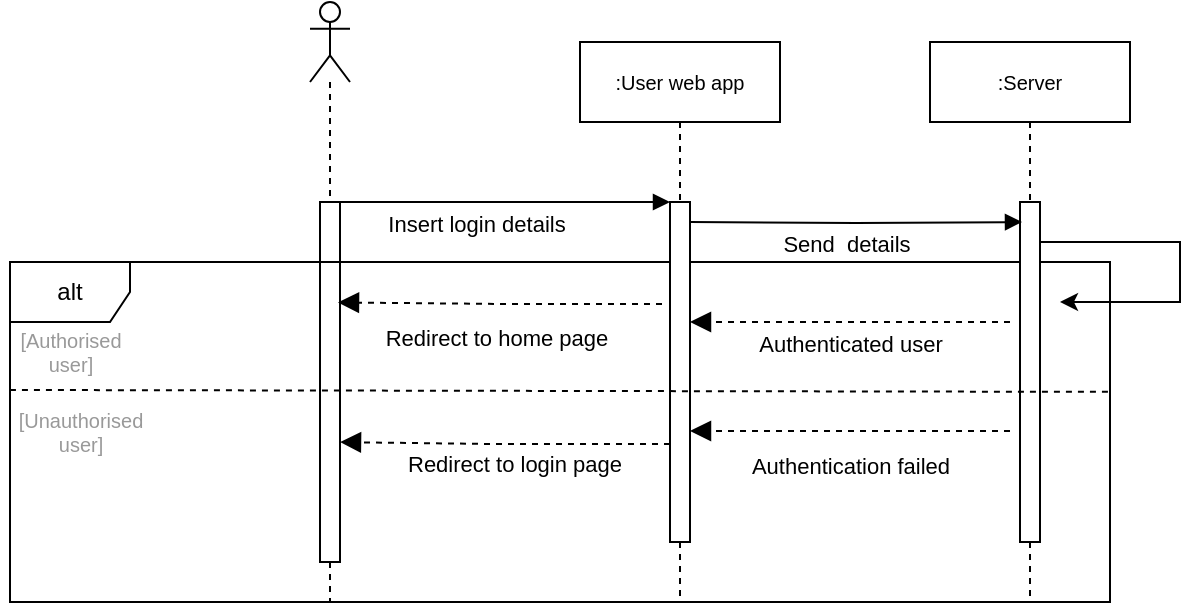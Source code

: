<mxfile version="15.8.4" type="device"><diagram id="gQAoO4DOFcnL_SvJowrb" name="Page-1"><mxGraphModel dx="946" dy="617" grid="1" gridSize="10" guides="1" tooltips="1" connect="1" arrows="1" fold="1" page="1" pageScale="1" pageWidth="1700" pageHeight="1100" math="0" shadow="0"><root><mxCell id="0"/><mxCell id="1" parent="0"/><mxCell id="Ow2IyfYOjTK5NNdqizef-1" value="" style="shape=umlLifeline;participant=umlActor;perimeter=lifelinePerimeter;whiteSpace=wrap;html=1;container=1;collapsible=0;recursiveResize=0;verticalAlign=top;spacingTop=36;outlineConnect=0;" parent="1" vertex="1"><mxGeometry x="430" y="180" width="20" height="300" as="geometry"/></mxCell><mxCell id="Ow2IyfYOjTK5NNdqizef-2" value="" style="html=1;points=[];perimeter=orthogonalPerimeter;" parent="Ow2IyfYOjTK5NNdqizef-1" vertex="1"><mxGeometry x="5" y="100" width="10" height="180" as="geometry"/></mxCell><mxCell id="Ow2IyfYOjTK5NNdqizef-4" value="Insert login details" style="html=1;verticalAlign=bottom;endArrow=block;rounded=0;edgeStyle=orthogonalEdgeStyle;" parent="1" edge="1"><mxGeometry x="-0.143" y="-20" width="80" relative="1" as="geometry"><mxPoint x="440" y="280" as="sourcePoint"/><mxPoint x="610" y="280" as="targetPoint"/><mxPoint as="offset"/></mxGeometry></mxCell><mxCell id="Ow2IyfYOjTK5NNdqizef-5" value="alt" style="shape=umlFrame;whiteSpace=wrap;html=1;" parent="1" vertex="1"><mxGeometry x="280" y="310" width="550" height="170" as="geometry"/></mxCell><mxCell id="Ow2IyfYOjTK5NNdqizef-7" value="" style="html=1;points=[];perimeter=orthogonalPerimeter;" parent="1" vertex="1"><mxGeometry x="610" y="280" width="10" height="170" as="geometry"/></mxCell><mxCell id="Ow2IyfYOjTK5NNdqizef-10" value="Redirect to home page" style="html=1;verticalAlign=bottom;endArrow=block;dashed=1;endSize=8;rounded=0;edgeStyle=orthogonalEdgeStyle;entryX=0.9;entryY=0.279;entryDx=0;entryDy=0;entryPerimeter=0;exitX=-0.4;exitY=0.3;exitDx=0;exitDy=0;exitPerimeter=0;strokeWidth=1;endFill=1;" parent="1" source="Ow2IyfYOjTK5NNdqizef-7" target="Ow2IyfYOjTK5NNdqizef-2" edge="1"><mxGeometry x="0.031" y="26" relative="1" as="geometry"><mxPoint x="590" y="320" as="sourcePoint"/><mxPoint x="510" y="320" as="targetPoint"/><mxPoint y="1" as="offset"/></mxGeometry></mxCell><mxCell id="Ow2IyfYOjTK5NNdqizef-11" value="Redirect to login page" style="html=1;verticalAlign=bottom;endArrow=block;dashed=1;endSize=8;rounded=0;edgeStyle=orthogonalEdgeStyle;exitX=0;exitY=0.712;exitDx=0;exitDy=0;exitPerimeter=0;entryX=1;entryY=0.667;entryDx=0;entryDy=0;entryPerimeter=0;endFill=1;" parent="1" source="Ow2IyfYOjTK5NNdqizef-7" target="Ow2IyfYOjTK5NNdqizef-2" edge="1"><mxGeometry x="-0.053" y="19" relative="1" as="geometry"><mxPoint x="602" y="400.78" as="sourcePoint"/><mxPoint x="450" y="400" as="targetPoint"/><mxPoint as="offset"/><Array as="points"><mxPoint x="521" y="401"/></Array></mxGeometry></mxCell><mxCell id="Ow2IyfYOjTK5NNdqizef-20" value="&lt;font color=&quot;#000000&quot;&gt;:User web app&lt;/font&gt;" style="shape=umlLifeline;perimeter=lifelinePerimeter;whiteSpace=wrap;html=1;container=1;collapsible=0;recursiveResize=0;outlineConnect=0;fontSize=10;fontColor=#999999;" parent="1" vertex="1"><mxGeometry x="565" y="200" width="100" height="280" as="geometry"/></mxCell><mxCell id="Ow2IyfYOjTK5NNdqizef-21" value="" style="html=1;points=[];perimeter=orthogonalPerimeter;fontSize=10;fontColor=#000000;" parent="Ow2IyfYOjTK5NNdqizef-20" vertex="1"><mxGeometry x="45" y="80" width="10" height="170" as="geometry"/></mxCell><mxCell id="Ow2IyfYOjTK5NNdqizef-15" value="[Authorised&lt;br&gt;user]" style="text;html=1;align=center;verticalAlign=middle;resizable=0;points=[];autosize=1;fontColor=#999999;fontSize=10;" parent="1" vertex="1"><mxGeometry x="275" y="340" width="70" height="30" as="geometry"/></mxCell><mxCell id="Ow2IyfYOjTK5NNdqizef-19" value="[Unauthorised&lt;br&gt;user]" style="text;html=1;align=center;verticalAlign=middle;resizable=0;points=[];autosize=1;fontColor=#999999;fontSize=10;" parent="1" vertex="1"><mxGeometry x="275" y="380" width="80" height="30" as="geometry"/></mxCell><mxCell id="Ow2IyfYOjTK5NNdqizef-22" value=":Server" style="shape=umlLifeline;perimeter=lifelinePerimeter;whiteSpace=wrap;html=1;container=1;collapsible=0;recursiveResize=0;outlineConnect=0;fontSize=10;fontColor=#000000;" parent="1" vertex="1"><mxGeometry x="740" y="200" width="100" height="280" as="geometry"/></mxCell><mxCell id="Ow2IyfYOjTK5NNdqizef-23" value="" style="html=1;points=[];perimeter=orthogonalPerimeter;fontSize=10;fontColor=#000000;" parent="Ow2IyfYOjTK5NNdqizef-22" vertex="1"><mxGeometry x="45" y="80" width="10" height="170" as="geometry"/></mxCell><mxCell id="Ow2IyfYOjTK5NNdqizef-34" value="" style="endArrow=classic;html=1;rounded=0;fontSize=10;fontColor=#000000;strokeWidth=1;edgeStyle=orthogonalEdgeStyle;" parent="Ow2IyfYOjTK5NNdqizef-22" edge="1"><mxGeometry width="50" height="50" relative="1" as="geometry"><mxPoint x="55" y="100" as="sourcePoint"/><mxPoint x="65" y="130" as="targetPoint"/><Array as="points"><mxPoint x="125" y="130"/></Array></mxGeometry></mxCell><mxCell id="Ow2IyfYOjTK5NNdqizef-24" value="Send&amp;nbsp; details" style="html=1;verticalAlign=bottom;endArrow=block;rounded=0;edgeStyle=orthogonalEdgeStyle;entryX=0.1;entryY=0.059;entryDx=0;entryDy=0;entryPerimeter=0;" parent="1" target="Ow2IyfYOjTK5NNdqizef-23" edge="1"><mxGeometry x="-0.059" y="-20" width="80" relative="1" as="geometry"><mxPoint x="620" y="290" as="sourcePoint"/><mxPoint x="780" y="290" as="targetPoint"/><mxPoint as="offset"/></mxGeometry></mxCell><mxCell id="Ow2IyfYOjTK5NNdqizef-26" value="Authenticated user" style="html=1;verticalAlign=bottom;endArrow=block;dashed=1;endSize=8;rounded=0;edgeStyle=orthogonalEdgeStyle;strokeWidth=1;endFill=1;" parent="1" edge="1"><mxGeometry y="20" relative="1" as="geometry"><mxPoint x="780" y="340" as="sourcePoint"/><mxPoint x="620" y="340" as="targetPoint"/><mxPoint as="offset"/><Array as="points"/></mxGeometry></mxCell><mxCell id="Ow2IyfYOjTK5NNdqizef-27" value="Authentication failed" style="html=1;verticalAlign=bottom;endArrow=block;dashed=1;endSize=8;rounded=0;edgeStyle=orthogonalEdgeStyle;strokeWidth=1;endFill=1;" parent="1" edge="1"><mxGeometry y="26" relative="1" as="geometry"><mxPoint x="780" y="394.5" as="sourcePoint"/><mxPoint x="620" y="394.5" as="targetPoint"/><mxPoint as="offset"/><Array as="points"/></mxGeometry></mxCell><mxCell id="3bNZA8laaB8NVTB8qwrw-2" value="" style="endArrow=none;dashed=1;html=1;rounded=0;entryX=1.002;entryY=0.382;entryDx=0;entryDy=0;entryPerimeter=0;exitX=0.071;exitY=1.133;exitDx=0;exitDy=0;exitPerimeter=0;" edge="1" parent="1" source="Ow2IyfYOjTK5NNdqizef-15" target="Ow2IyfYOjTK5NNdqizef-5"><mxGeometry width="50" height="50" relative="1" as="geometry"><mxPoint x="650" y="430" as="sourcePoint"/><mxPoint x="700" y="380" as="targetPoint"/></mxGeometry></mxCell></root></mxGraphModel></diagram></mxfile>
